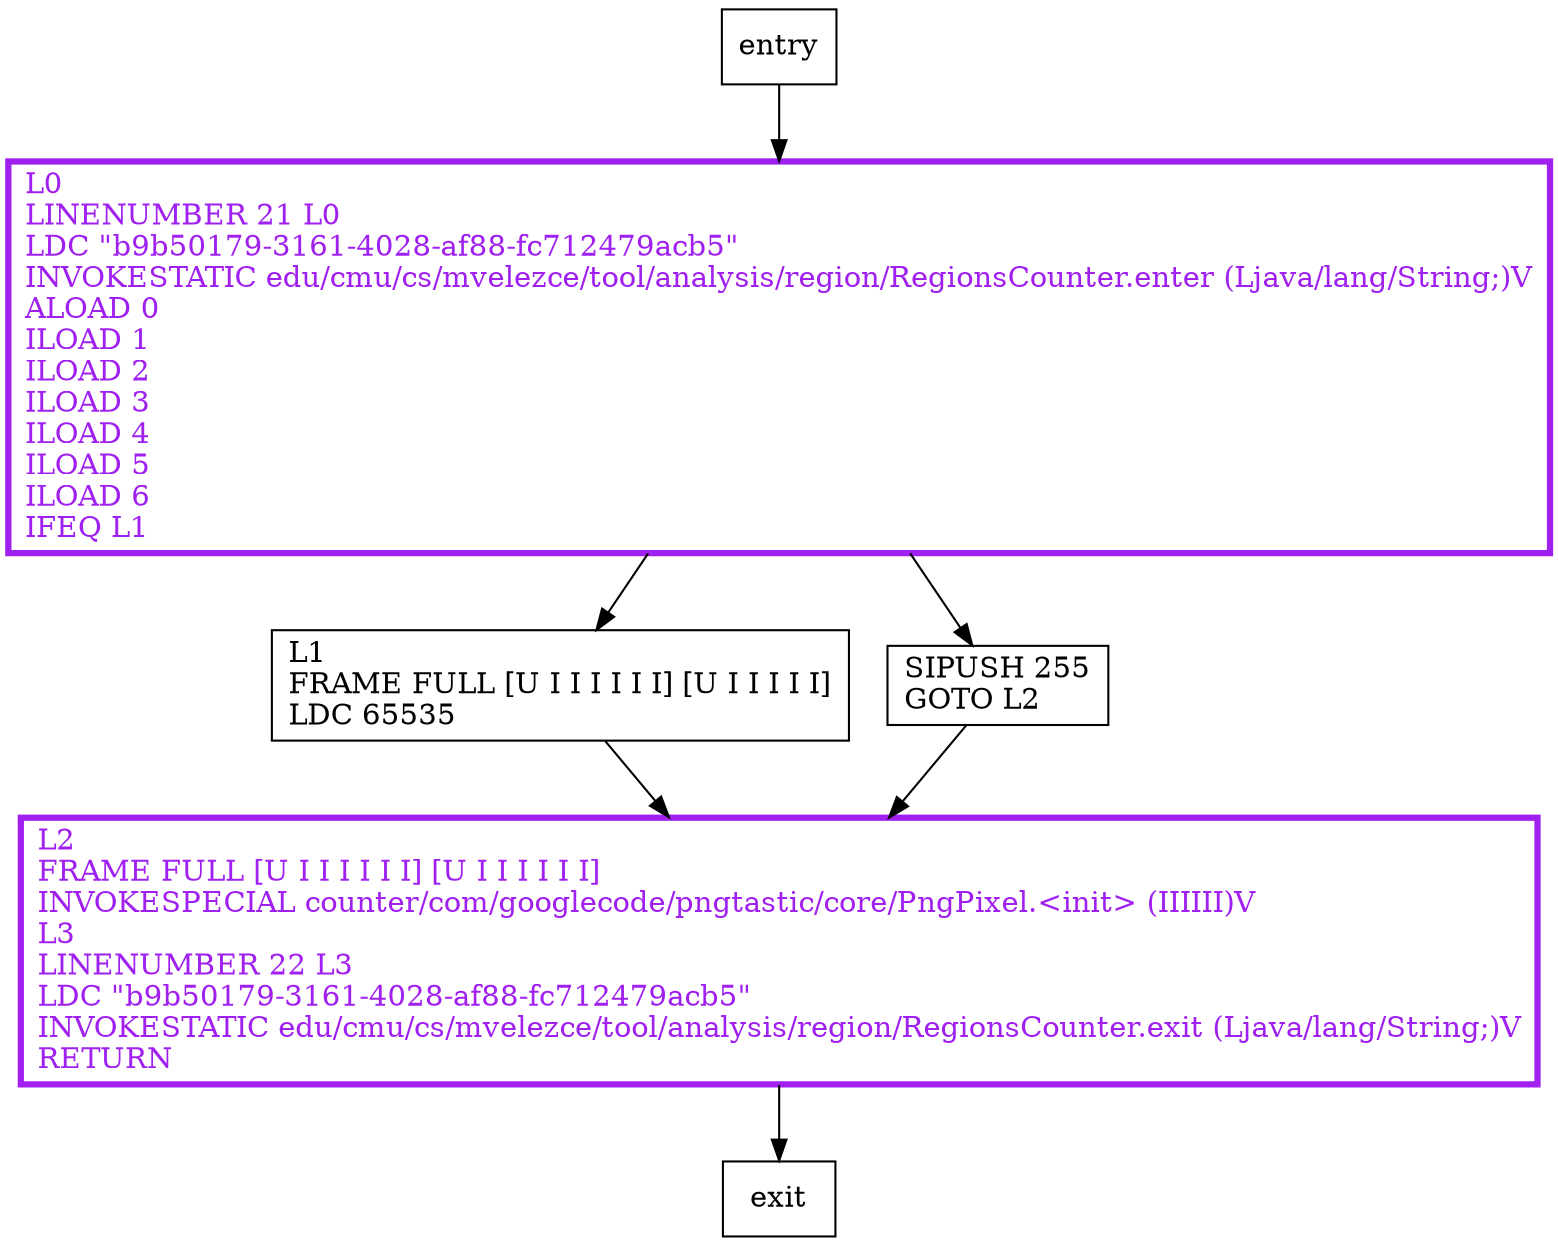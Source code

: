 digraph <init> {
node [shape=record];
255974271 [label="L0\lLINENUMBER 21 L0\lLDC \"b9b50179-3161-4028-af88-fc712479acb5\"\lINVOKESTATIC edu/cmu/cs/mvelezce/tool/analysis/region/RegionsCounter.enter (Ljava/lang/String;)V\lALOAD 0\lILOAD 1\lILOAD 2\lILOAD 3\lILOAD 4\lILOAD 5\lILOAD 6\lIFEQ L1\l"];
1308161257 [label="L1\lFRAME FULL [U I I I I I I] [U I I I I I]\lLDC 65535\l"];
2005222156 [label="SIPUSH 255\lGOTO L2\l"];
319123198 [label="L2\lFRAME FULL [U I I I I I I] [U I I I I I I]\lINVOKESPECIAL counter/com/googlecode/pngtastic/core/PngPixel.\<init\> (IIIIII)V\lL3\lLINENUMBER 22 L3\lLDC \"b9b50179-3161-4028-af88-fc712479acb5\"\lINVOKESTATIC edu/cmu/cs/mvelezce/tool/analysis/region/RegionsCounter.exit (Ljava/lang/String;)V\lRETURN\l"];
entry;
exit;
entry -> 255974271;
255974271 -> 1308161257;
255974271 -> 2005222156;
1308161257 -> 319123198;
2005222156 -> 319123198;
319123198 -> exit;
255974271[fontcolor="purple", penwidth=3, color="purple"];
319123198[fontcolor="purple", penwidth=3, color="purple"];
}
